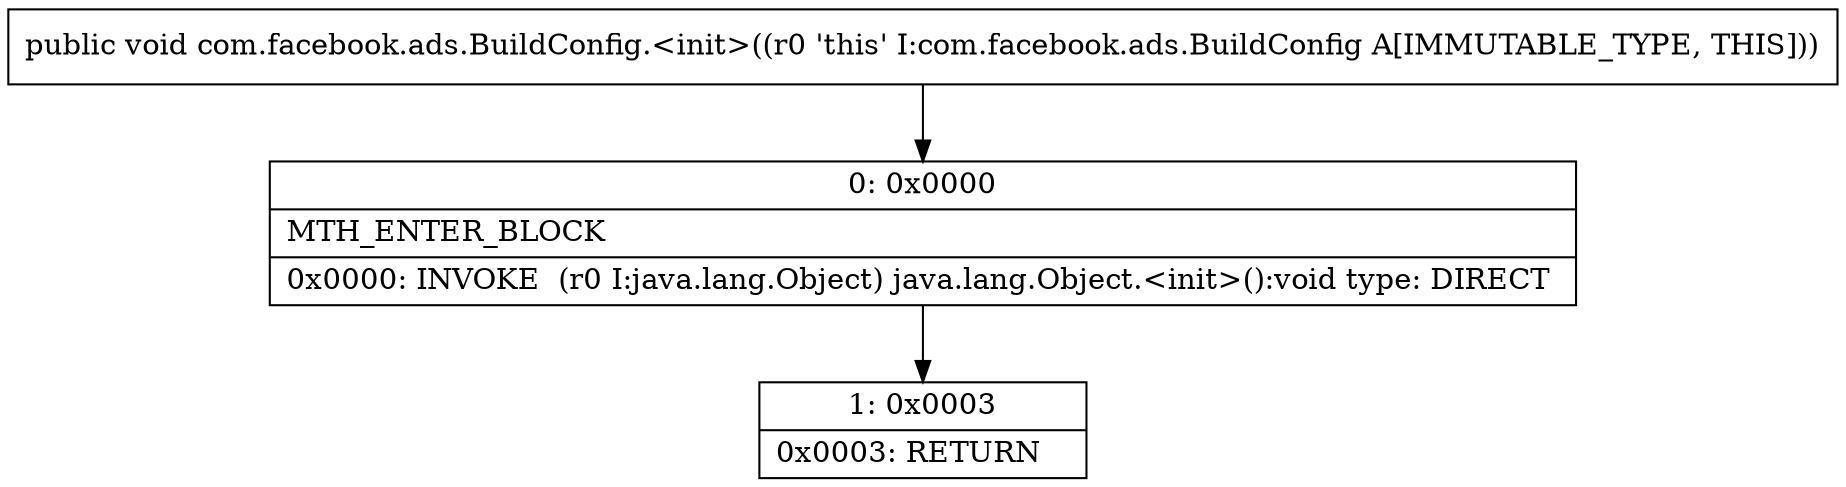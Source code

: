 digraph "CFG forcom.facebook.ads.BuildConfig.\<init\>()V" {
Node_0 [shape=record,label="{0\:\ 0x0000|MTH_ENTER_BLOCK\l|0x0000: INVOKE  (r0 I:java.lang.Object) java.lang.Object.\<init\>():void type: DIRECT \l}"];
Node_1 [shape=record,label="{1\:\ 0x0003|0x0003: RETURN   \l}"];
MethodNode[shape=record,label="{public void com.facebook.ads.BuildConfig.\<init\>((r0 'this' I:com.facebook.ads.BuildConfig A[IMMUTABLE_TYPE, THIS])) }"];
MethodNode -> Node_0;
Node_0 -> Node_1;
}

